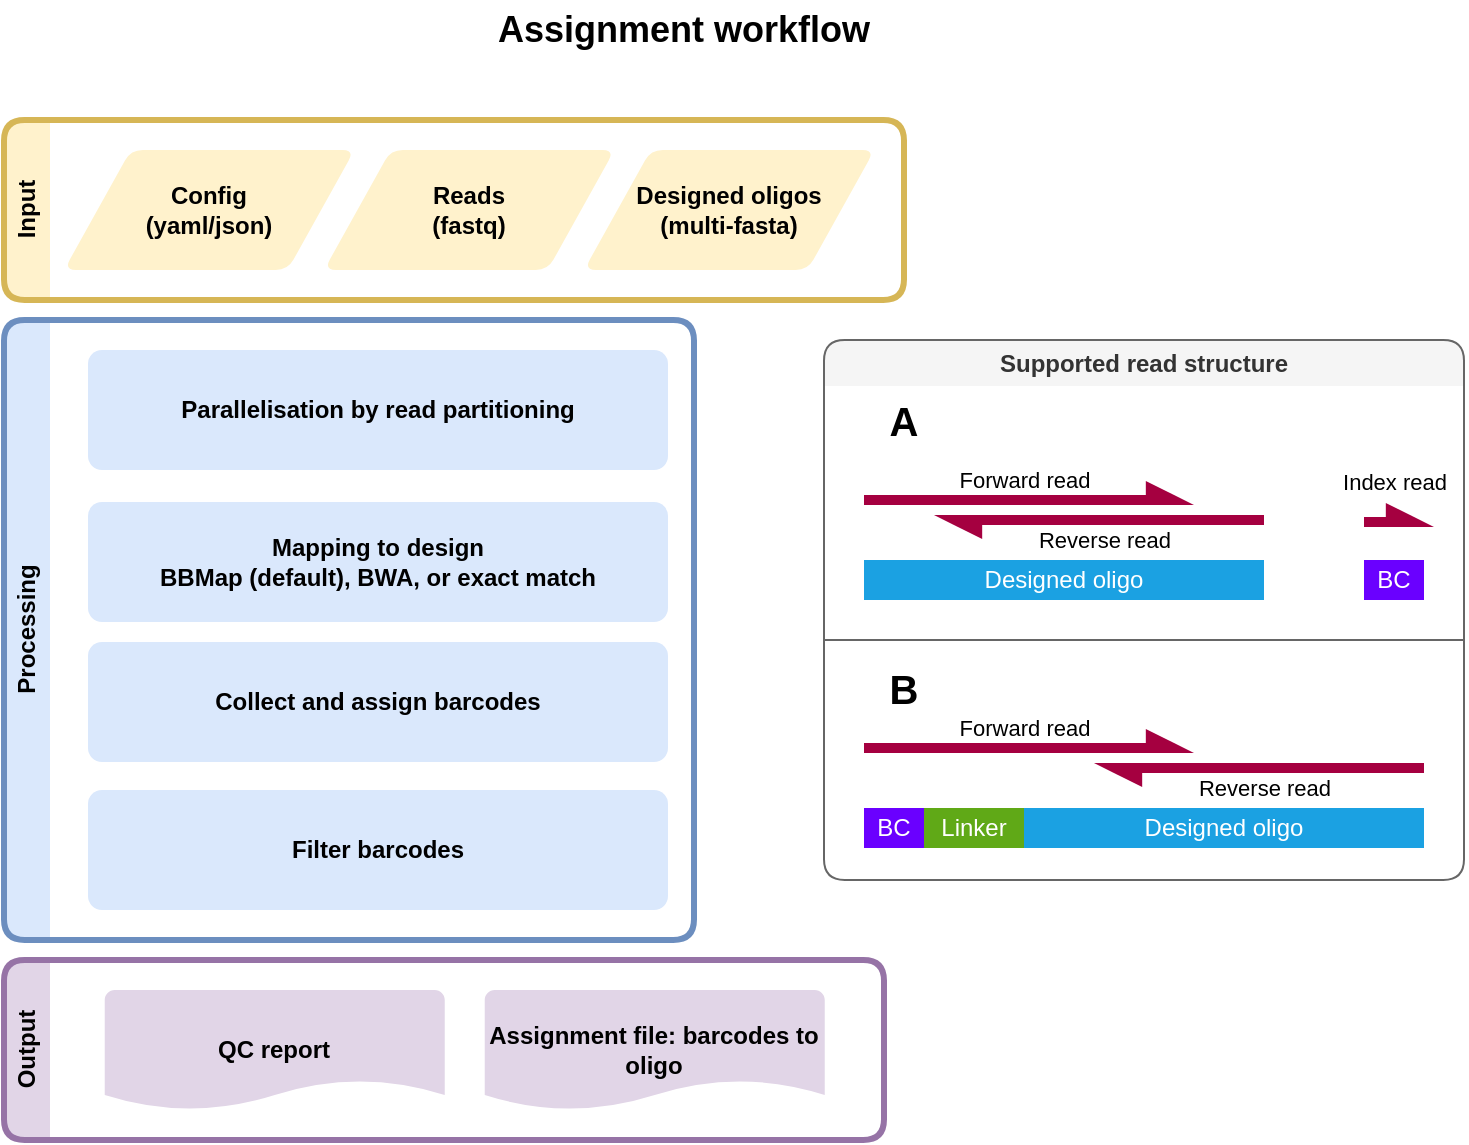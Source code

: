 <mxfile version="24.7.8">
  <diagram name="Page-1" id="OMYiBr4JICgBX4WMRCT1">
    <mxGraphModel dx="1434" dy="836" grid="1" gridSize="10" guides="1" tooltips="1" connect="1" arrows="1" fold="1" page="1" pageScale="1" pageWidth="850" pageHeight="1100" math="0" shadow="0">
      <root>
        <mxCell id="0" />
        <mxCell id="1" parent="0" />
        <mxCell id="Y9Sgd9ZZO8p8ui2UTPGw-22" value="Processing" style="swimlane;horizontal=0;whiteSpace=wrap;html=1;fillColor=#dae8fc;strokeColor=#6c8ebf;strokeWidth=3;perimeterSpacing=0;rounded=1;swimlaneLine=0;" parent="1" vertex="1">
          <mxGeometry x="50" y="240" width="345" height="310" as="geometry" />
        </mxCell>
        <mxCell id="Y9Sgd9ZZO8p8ui2UTPGw-5" value="Parallelisation by read partitioning" style="rounded=1;whiteSpace=wrap;html=1;absoluteArcSize=1;arcSize=14;strokeWidth=2;labelBackgroundColor=none;fillColor=#dae8fc;strokeColor=none;fontStyle=1" parent="Y9Sgd9ZZO8p8ui2UTPGw-22" vertex="1">
          <mxGeometry x="42" y="15" width="290" height="60" as="geometry" />
        </mxCell>
        <mxCell id="Y9Sgd9ZZO8p8ui2UTPGw-6" value="Mapping to design&lt;div&gt;BBMap (default), BWA, or exact match&lt;/div&gt;" style="rounded=1;whiteSpace=wrap;html=1;absoluteArcSize=1;arcSize=14;strokeWidth=2;labelBackgroundColor=none;fillColor=#dae8fc;strokeColor=none;fontStyle=1" parent="Y9Sgd9ZZO8p8ui2UTPGw-22" vertex="1">
          <mxGeometry x="42" y="91" width="290" height="60" as="geometry" />
        </mxCell>
        <mxCell id="Y9Sgd9ZZO8p8ui2UTPGw-7" value="Collect and assign barcodes" style="rounded=1;whiteSpace=wrap;html=1;absoluteArcSize=1;arcSize=14;strokeWidth=2;labelBackgroundColor=none;fillColor=#dae8fc;strokeColor=none;fontStyle=1" parent="Y9Sgd9ZZO8p8ui2UTPGw-22" vertex="1">
          <mxGeometry x="42" y="161" width="290" height="60" as="geometry" />
        </mxCell>
        <mxCell id="Y9Sgd9ZZO8p8ui2UTPGw-8" value="Filter barcodes" style="rounded=1;whiteSpace=wrap;html=1;absoluteArcSize=1;arcSize=14;strokeWidth=2;labelBackgroundColor=none;fillColor=#dae8fc;strokeColor=none;fontStyle=1" parent="Y9Sgd9ZZO8p8ui2UTPGw-22" vertex="1">
          <mxGeometry x="42" y="235" width="290" height="60" as="geometry" />
        </mxCell>
        <mxCell id="Y9Sgd9ZZO8p8ui2UTPGw-24" value="Output" style="swimlane;horizontal=0;whiteSpace=wrap;html=1;rounded=1;shadow=0;glass=0;strokeWidth=3;fillColor=#e1d5e7;strokeColor=#9673a6;swimlaneLine=0;" parent="1" vertex="1">
          <mxGeometry x="50" y="560" width="440" height="90" as="geometry" />
        </mxCell>
        <mxCell id="Y9Sgd9ZZO8p8ui2UTPGw-12" value="Assignment file: barcodes to oligo" style="strokeWidth=2;html=1;shape=mxgraph.flowchart.document2;whiteSpace=wrap;size=0.25;fontFamily=Helvetica;fillColor=#e1d5e7;labelBackgroundColor=none;strokeColor=none;fontStyle=1" parent="Y9Sgd9ZZO8p8ui2UTPGw-24" vertex="1">
          <mxGeometry x="240.37" y="15" width="170" height="60" as="geometry" />
        </mxCell>
        <mxCell id="Y9Sgd9ZZO8p8ui2UTPGw-11" value="QC report" style="strokeWidth=2;html=1;shape=mxgraph.flowchart.document2;whiteSpace=wrap;size=0.25;fontFamily=Helvetica;fillColor=#e1d5e7;labelBackgroundColor=none;strokeColor=none;fontStyle=1" parent="Y9Sgd9ZZO8p8ui2UTPGw-24" vertex="1">
          <mxGeometry x="50.37" y="15" width="170" height="60" as="geometry" />
        </mxCell>
        <mxCell id="Y9Sgd9ZZO8p8ui2UTPGw-25" value="Input" style="swimlane;horizontal=0;whiteSpace=wrap;html=1;swimlaneLine=0;rounded=1;fillColor=#fff2cc;strokeColor=#d6b656;startSize=23;strokeWidth=3;" parent="1" vertex="1">
          <mxGeometry x="50" y="140" width="450" height="90" as="geometry" />
        </mxCell>
        <mxCell id="Y9Sgd9ZZO8p8ui2UTPGw-2" value="Config&lt;br&gt;(yaml/json)&lt;br&gt;&lt;div&gt;&lt;/div&gt;" style="shape=parallelogram;html=1;strokeWidth=2;perimeter=parallelogramPerimeter;whiteSpace=wrap;rounded=1;arcSize=12;size=0.23;labelBackgroundColor=none;strokeColor=none;fillColor=#fff2cc;fontStyle=1" parent="Y9Sgd9ZZO8p8ui2UTPGw-25" vertex="1">
          <mxGeometry x="30" y="15" width="145.263" height="60" as="geometry" />
        </mxCell>
        <mxCell id="Y9Sgd9ZZO8p8ui2UTPGw-3" value="Reads&lt;div&gt;&lt;/div&gt;&lt;div&gt;(fastq)&lt;/div&gt;" style="shape=parallelogram;html=1;strokeWidth=2;perimeter=parallelogramPerimeter;whiteSpace=wrap;rounded=1;arcSize=12;size=0.23;labelBackgroundColor=none;strokeColor=none;fillColor=#fff2cc;fontStyle=1" parent="Y9Sgd9ZZO8p8ui2UTPGw-25" vertex="1">
          <mxGeometry x="159.998" y="15" width="145.263" height="60" as="geometry" />
        </mxCell>
        <mxCell id="Y9Sgd9ZZO8p8ui2UTPGw-4" value="&lt;div&gt;Designed oligos&lt;/div&gt;&lt;div&gt;(multi-fasta)&lt;br&gt;&lt;/div&gt;" style="shape=parallelogram;html=1;strokeWidth=2;perimeter=parallelogramPerimeter;whiteSpace=wrap;rounded=1;arcSize=12;size=0.23;labelBackgroundColor=none;strokeColor=none;fillColor=#fff2cc;fontStyle=1" parent="Y9Sgd9ZZO8p8ui2UTPGw-25" vertex="1">
          <mxGeometry x="289.997" y="15" width="145.263" height="60" as="geometry" />
        </mxCell>
        <mxCell id="Y9Sgd9ZZO8p8ui2UTPGw-26" value="Assignment workflow" style="text;strokeColor=none;align=center;fillColor=none;html=1;verticalAlign=middle;whiteSpace=wrap;rounded=0;fontStyle=1;fontSize=18;" parent="1" vertex="1">
          <mxGeometry x="260" y="80" width="260.13" height="30" as="geometry" />
        </mxCell>
        <mxCell id="Y9Sgd9ZZO8p8ui2UTPGw-27" value="Supported read structure" style="swimlane;whiteSpace=wrap;html=1;fillColor=#f5f5f5;fontColor=#333333;strokeColor=#666666;swimlaneLine=0;rounded=1;" parent="1" vertex="1">
          <mxGeometry x="460" y="250" width="320" height="270" as="geometry">
            <mxRectangle x="560" y="110" width="170" height="30" as="alternateBounds" />
          </mxGeometry>
        </mxCell>
        <mxCell id="Y9Sgd9ZZO8p8ui2UTPGw-47" value="" style="group" parent="Y9Sgd9ZZO8p8ui2UTPGw-27" vertex="1" connectable="0">
          <mxGeometry x="20" y="80" width="280" height="50" as="geometry" />
        </mxCell>
        <mxCell id="Y9Sgd9ZZO8p8ui2UTPGw-40" value="Designed oligo" style="rounded=0;whiteSpace=wrap;html=1;labelBackgroundColor=none;fillColor=#1ba1e2;fontColor=#ffffff;strokeColor=none;" parent="Y9Sgd9ZZO8p8ui2UTPGw-47" vertex="1">
          <mxGeometry y="30" width="200" height="20" as="geometry" />
        </mxCell>
        <mxCell id="Y9Sgd9ZZO8p8ui2UTPGw-42" value="BC" style="rounded=0;whiteSpace=wrap;html=1;labelBackgroundColor=none;fillColor=#6a00ff;fontColor=#ffffff;strokeColor=none;" parent="Y9Sgd9ZZO8p8ui2UTPGw-47" vertex="1">
          <mxGeometry x="250" y="30" width="30" height="20" as="geometry" />
        </mxCell>
        <mxCell id="Y9Sgd9ZZO8p8ui2UTPGw-43" value="Forward read" style="endArrow=async;html=1;rounded=0;endFill=1;strokeWidth=5;fillColor=#d80073;strokeColor=#A50040;" parent="Y9Sgd9ZZO8p8ui2UTPGw-47" edge="1">
          <mxGeometry y="10" width="50" height="50" relative="1" as="geometry">
            <mxPoint as="sourcePoint" />
            <mxPoint x="160" as="targetPoint" />
            <mxPoint as="offset" />
          </mxGeometry>
        </mxCell>
        <mxCell id="Y9Sgd9ZZO8p8ui2UTPGw-44" value="Reverse read" style="endArrow=async;html=1;rounded=0;endFill=1;strokeWidth=5;fillColor=#d80073;strokeColor=#A50040;" parent="Y9Sgd9ZZO8p8ui2UTPGw-47" edge="1">
          <mxGeometry y="10" width="50" height="50" relative="1" as="geometry">
            <mxPoint x="200" y="10" as="sourcePoint" />
            <mxPoint x="40" y="10" as="targetPoint" />
            <mxPoint as="offset" />
          </mxGeometry>
        </mxCell>
        <mxCell id="Y9Sgd9ZZO8p8ui2UTPGw-45" value="" style="endArrow=async;html=1;rounded=0;endFill=1;strokeWidth=5;fillColor=#d80073;strokeColor=#A50040;" parent="Y9Sgd9ZZO8p8ui2UTPGw-47" edge="1">
          <mxGeometry width="50" height="50" relative="1" as="geometry">
            <mxPoint x="250" y="11" as="sourcePoint" />
            <mxPoint x="280" y="11" as="targetPoint" />
            <Array as="points">
              <mxPoint x="250" y="11" />
            </Array>
          </mxGeometry>
        </mxCell>
        <mxCell id="Y9Sgd9ZZO8p8ui2UTPGw-46" value="Index read" style="edgeLabel;html=1;align=center;verticalAlign=middle;resizable=0;points=[];" parent="Y9Sgd9ZZO8p8ui2UTPGw-45" vertex="1" connectable="0">
          <mxGeometry x="-0.986" y="1" relative="1" as="geometry">
            <mxPoint x="15" y="-19" as="offset" />
          </mxGeometry>
        </mxCell>
        <mxCell id="Y9Sgd9ZZO8p8ui2UTPGw-48" value="" style="group" parent="Y9Sgd9ZZO8p8ui2UTPGw-27" vertex="1" connectable="0">
          <mxGeometry x="20" y="204" width="280" height="50" as="geometry" />
        </mxCell>
        <mxCell id="Y9Sgd9ZZO8p8ui2UTPGw-31" value="Designed oligo" style="rounded=0;whiteSpace=wrap;html=1;labelBackgroundColor=none;fillColor=#1ba1e2;fontColor=#ffffff;strokeColor=none;" parent="Y9Sgd9ZZO8p8ui2UTPGw-48" vertex="1">
          <mxGeometry x="80" y="30" width="200" height="20" as="geometry" />
        </mxCell>
        <mxCell id="Y9Sgd9ZZO8p8ui2UTPGw-32" value="Linker" style="rounded=0;whiteSpace=wrap;html=1;labelBackgroundColor=none;fillColor=#60a917;fontColor=#ffffff;strokeColor=none;" parent="Y9Sgd9ZZO8p8ui2UTPGw-48" vertex="1">
          <mxGeometry x="30" y="30" width="50" height="20" as="geometry" />
        </mxCell>
        <mxCell id="Y9Sgd9ZZO8p8ui2UTPGw-33" value="BC" style="rounded=0;whiteSpace=wrap;html=1;labelBackgroundColor=none;fillColor=#6a00ff;fontColor=#ffffff;strokeColor=none;" parent="Y9Sgd9ZZO8p8ui2UTPGw-48" vertex="1">
          <mxGeometry y="30" width="30" height="20" as="geometry" />
        </mxCell>
        <mxCell id="Y9Sgd9ZZO8p8ui2UTPGw-38" value="Forward read" style="endArrow=async;html=1;rounded=0;endFill=1;strokeWidth=5;fillColor=#d80073;strokeColor=#A50040;" parent="Y9Sgd9ZZO8p8ui2UTPGw-48" edge="1">
          <mxGeometry y="10" width="50" height="50" relative="1" as="geometry">
            <mxPoint as="sourcePoint" />
            <mxPoint x="160" as="targetPoint" />
            <mxPoint as="offset" />
          </mxGeometry>
        </mxCell>
        <mxCell id="Y9Sgd9ZZO8p8ui2UTPGw-39" value="Reverse read" style="endArrow=async;html=1;rounded=0;endFill=1;strokeWidth=5;fillColor=#d80073;strokeColor=#A50040;" parent="Y9Sgd9ZZO8p8ui2UTPGw-48" edge="1">
          <mxGeometry y="10" width="50" height="50" relative="1" as="geometry">
            <mxPoint x="280" y="10" as="sourcePoint" />
            <mxPoint x="120" y="10" as="targetPoint" />
            <mxPoint as="offset" />
          </mxGeometry>
        </mxCell>
        <mxCell id="Y9Sgd9ZZO8p8ui2UTPGw-51" value="&lt;b style=&quot;font-size: 20px;&quot;&gt;A&lt;/b&gt;" style="text;strokeColor=none;align=center;fillColor=none;html=1;verticalAlign=middle;whiteSpace=wrap;rounded=0;fontSize=20;" parent="Y9Sgd9ZZO8p8ui2UTPGw-27" vertex="1">
          <mxGeometry x="10" y="30" width="60" height="20" as="geometry" />
        </mxCell>
        <mxCell id="Y9Sgd9ZZO8p8ui2UTPGw-52" value="&lt;b style=&quot;font-size: 20px;&quot;&gt;B&lt;/b&gt;" style="text;strokeColor=none;align=center;fillColor=none;html=1;verticalAlign=middle;whiteSpace=wrap;rounded=0;fontSize=20;" parent="Y9Sgd9ZZO8p8ui2UTPGw-27" vertex="1">
          <mxGeometry x="10" y="164" width="60" height="20" as="geometry" />
        </mxCell>
        <mxCell id="Y9Sgd9ZZO8p8ui2UTPGw-50" value="" style="endArrow=none;html=1;rounded=0;fillColor=#f5f5f5;strokeColor=#666666;" parent="Y9Sgd9ZZO8p8ui2UTPGw-27" edge="1">
          <mxGeometry width="50" height="50" relative="1" as="geometry">
            <mxPoint y="150" as="sourcePoint" />
            <mxPoint x="320" y="150" as="targetPoint" />
          </mxGeometry>
        </mxCell>
      </root>
    </mxGraphModel>
  </diagram>
</mxfile>

